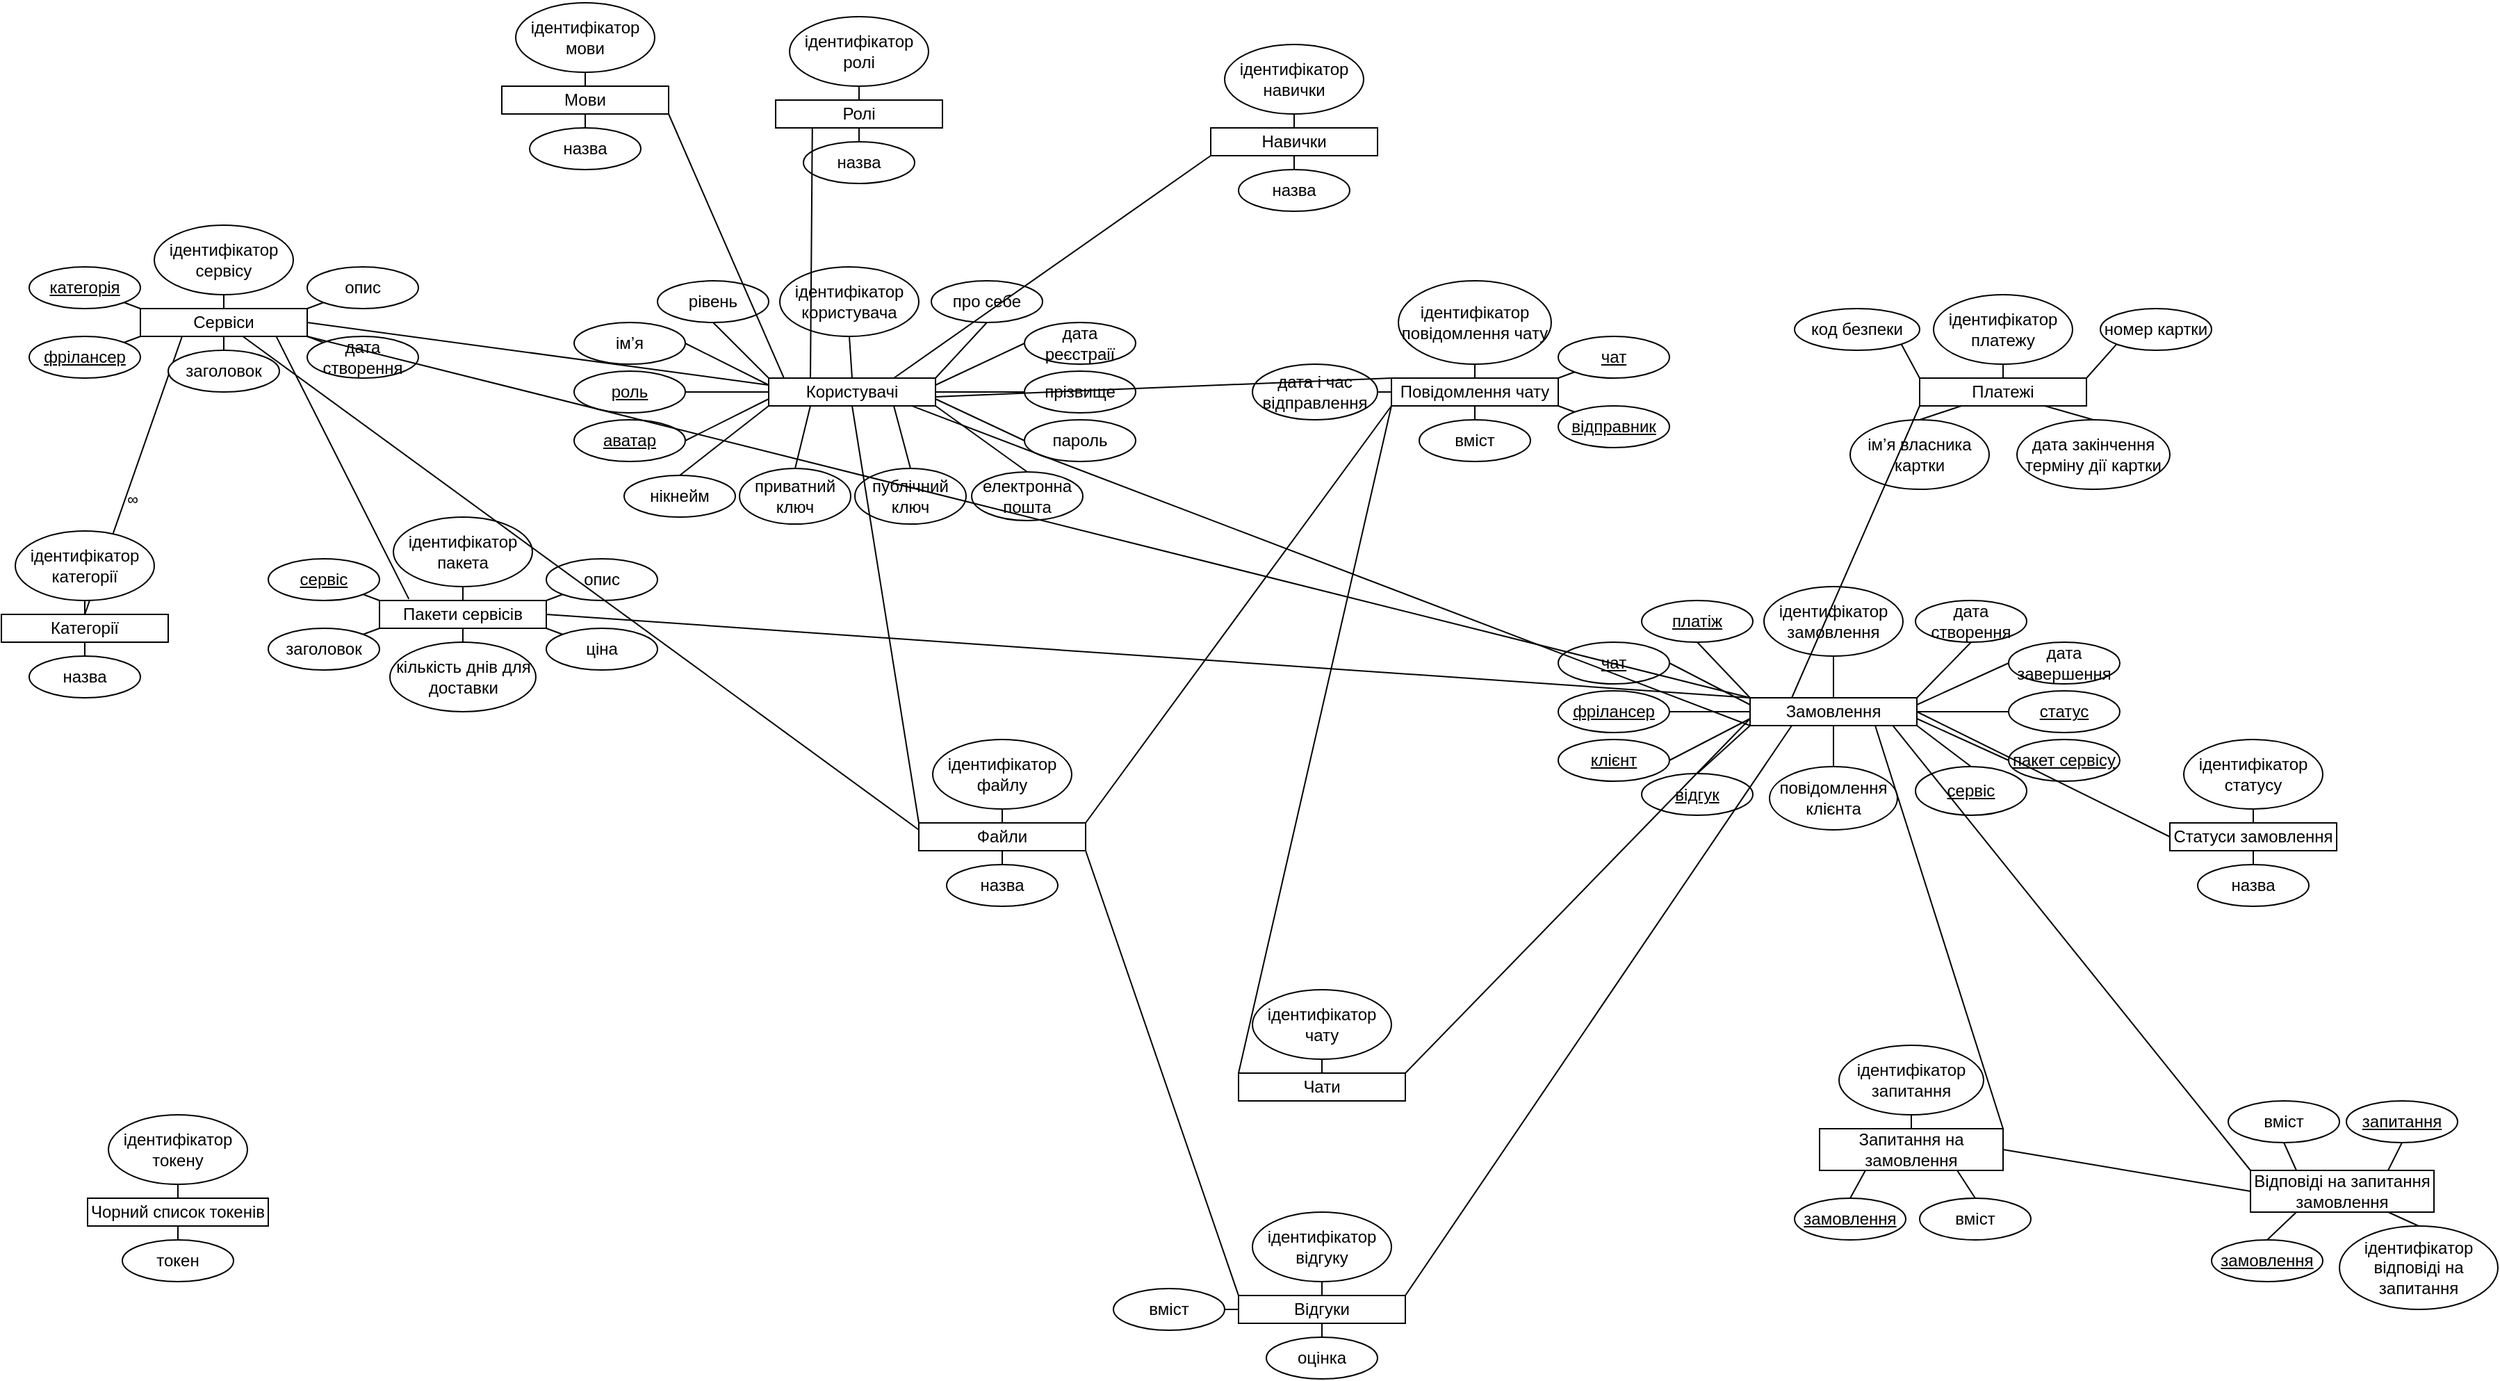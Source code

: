 <mxfile version="26.0.6">
  <diagram name="Page-1" id="lOFW8lWt-N1kBp46kLI4">
    <mxGraphModel dx="2094" dy="2395" grid="1" gridSize="10" guides="1" tooltips="1" connect="1" arrows="1" fold="1" page="1" pageScale="1" pageWidth="850" pageHeight="1100" math="0" shadow="0">
      <root>
        <mxCell id="0" />
        <mxCell id="1" parent="0" />
        <mxCell id="rgN-U1eAydfDt8y_0uh5-29" value="Навички" style="rounded=0;whiteSpace=wrap;html=1;" vertex="1" parent="1">
          <mxGeometry x="900" y="-100" width="120" height="20" as="geometry" />
        </mxCell>
        <mxCell id="rgN-U1eAydfDt8y_0uh5-30" value="назва" style="ellipse;whiteSpace=wrap;html=1;" vertex="1" parent="1">
          <mxGeometry x="920" y="-70" width="80" height="30" as="geometry" />
        </mxCell>
        <mxCell id="rgN-U1eAydfDt8y_0uh5-34" value="&lt;p&gt;ідентифікатор навички&lt;/p&gt;" style="ellipse;whiteSpace=wrap;html=1;" vertex="1" parent="1">
          <mxGeometry x="910" y="-160" width="100" height="50" as="geometry" />
        </mxCell>
        <mxCell id="rgN-U1eAydfDt8y_0uh5-39" value="" style="endArrow=none;html=1;rounded=0;entryX=0.5;entryY=0;entryDx=0;entryDy=0;exitX=0.5;exitY=1;exitDx=0;exitDy=0;" edge="1" parent="1" source="rgN-U1eAydfDt8y_0uh5-29" target="rgN-U1eAydfDt8y_0uh5-30">
          <mxGeometry width="50" height="50" relative="1" as="geometry">
            <mxPoint x="1000" y="-30" as="sourcePoint" />
            <mxPoint x="1032" y="-16" as="targetPoint" />
          </mxGeometry>
        </mxCell>
        <mxCell id="rgN-U1eAydfDt8y_0uh5-41" value="" style="endArrow=none;html=1;rounded=0;entryX=0.5;entryY=1;entryDx=0;entryDy=0;exitX=0.5;exitY=0;exitDx=0;exitDy=0;" edge="1" parent="1" source="rgN-U1eAydfDt8y_0uh5-29" target="rgN-U1eAydfDt8y_0uh5-34">
          <mxGeometry width="50" height="50" relative="1" as="geometry">
            <mxPoint x="1030" y="-90" as="sourcePoint" />
            <mxPoint x="1090" y="-100" as="targetPoint" />
          </mxGeometry>
        </mxCell>
        <mxCell id="rgN-U1eAydfDt8y_0uh5-43" value="Статуси замовлення" style="rounded=0;whiteSpace=wrap;html=1;" vertex="1" parent="1">
          <mxGeometry x="1590" y="400" width="120" height="20" as="geometry" />
        </mxCell>
        <mxCell id="rgN-U1eAydfDt8y_0uh5-44" value="назва" style="ellipse;whiteSpace=wrap;html=1;" vertex="1" parent="1">
          <mxGeometry x="1610" y="430" width="80" height="30" as="geometry" />
        </mxCell>
        <mxCell id="rgN-U1eAydfDt8y_0uh5-45" value="&lt;p&gt;ідентифікатор статусу&lt;br&gt;&lt;/p&gt;" style="ellipse;whiteSpace=wrap;html=1;" vertex="1" parent="1">
          <mxGeometry x="1600" y="340" width="100" height="50" as="geometry" />
        </mxCell>
        <mxCell id="rgN-U1eAydfDt8y_0uh5-46" value="" style="endArrow=none;html=1;rounded=0;entryX=0.5;entryY=0;entryDx=0;entryDy=0;exitX=0.5;exitY=1;exitDx=0;exitDy=0;" edge="1" parent="1" source="rgN-U1eAydfDt8y_0uh5-43" target="rgN-U1eAydfDt8y_0uh5-44">
          <mxGeometry width="50" height="50" relative="1" as="geometry">
            <mxPoint x="1690" y="470" as="sourcePoint" />
            <mxPoint x="1722" y="484" as="targetPoint" />
          </mxGeometry>
        </mxCell>
        <mxCell id="rgN-U1eAydfDt8y_0uh5-47" value="" style="endArrow=none;html=1;rounded=0;entryX=0.5;entryY=1;entryDx=0;entryDy=0;exitX=0.5;exitY=0;exitDx=0;exitDy=0;" edge="1" parent="1" source="rgN-U1eAydfDt8y_0uh5-43" target="rgN-U1eAydfDt8y_0uh5-45">
          <mxGeometry width="50" height="50" relative="1" as="geometry">
            <mxPoint x="1720" y="410" as="sourcePoint" />
            <mxPoint x="1780" y="400" as="targetPoint" />
          </mxGeometry>
        </mxCell>
        <mxCell id="rgN-U1eAydfDt8y_0uh5-49" value="Мови" style="rounded=0;whiteSpace=wrap;html=1;" vertex="1" parent="1">
          <mxGeometry x="390" y="-130" width="120" height="20" as="geometry" />
        </mxCell>
        <mxCell id="rgN-U1eAydfDt8y_0uh5-50" value="назва" style="ellipse;whiteSpace=wrap;html=1;" vertex="1" parent="1">
          <mxGeometry x="410" y="-100" width="80" height="30" as="geometry" />
        </mxCell>
        <mxCell id="rgN-U1eAydfDt8y_0uh5-51" value="&lt;p&gt;ідентифікатор мови&lt;/p&gt;" style="ellipse;whiteSpace=wrap;html=1;" vertex="1" parent="1">
          <mxGeometry x="400" y="-190" width="100" height="50" as="geometry" />
        </mxCell>
        <mxCell id="rgN-U1eAydfDt8y_0uh5-52" value="" style="endArrow=none;html=1;rounded=0;entryX=0.5;entryY=0;entryDx=0;entryDy=0;exitX=0.5;exitY=1;exitDx=0;exitDy=0;" edge="1" parent="1" source="rgN-U1eAydfDt8y_0uh5-49" target="rgN-U1eAydfDt8y_0uh5-50">
          <mxGeometry width="50" height="50" relative="1" as="geometry">
            <mxPoint x="490" y="-60" as="sourcePoint" />
            <mxPoint x="522" y="-46" as="targetPoint" />
          </mxGeometry>
        </mxCell>
        <mxCell id="rgN-U1eAydfDt8y_0uh5-53" value="" style="endArrow=none;html=1;rounded=0;entryX=0.5;entryY=1;entryDx=0;entryDy=0;exitX=0.5;exitY=0;exitDx=0;exitDy=0;" edge="1" parent="1" source="rgN-U1eAydfDt8y_0uh5-49" target="rgN-U1eAydfDt8y_0uh5-51">
          <mxGeometry width="50" height="50" relative="1" as="geometry">
            <mxPoint x="520" y="-120" as="sourcePoint" />
            <mxPoint x="580" y="-130" as="targetPoint" />
          </mxGeometry>
        </mxCell>
        <mxCell id="rgN-U1eAydfDt8y_0uh5-54" value="Категорії" style="rounded=0;whiteSpace=wrap;html=1;" vertex="1" parent="1">
          <mxGeometry x="30" y="250" width="120" height="20" as="geometry" />
        </mxCell>
        <mxCell id="rgN-U1eAydfDt8y_0uh5-55" value="назва" style="ellipse;whiteSpace=wrap;html=1;" vertex="1" parent="1">
          <mxGeometry x="50" y="280" width="80" height="30" as="geometry" />
        </mxCell>
        <mxCell id="rgN-U1eAydfDt8y_0uh5-57" value="" style="endArrow=none;html=1;rounded=0;entryX=0.5;entryY=0;entryDx=0;entryDy=0;exitX=0.5;exitY=1;exitDx=0;exitDy=0;" edge="1" parent="1" source="rgN-U1eAydfDt8y_0uh5-54" target="rgN-U1eAydfDt8y_0uh5-55">
          <mxGeometry width="50" height="50" relative="1" as="geometry">
            <mxPoint x="130" y="320" as="sourcePoint" />
            <mxPoint x="162" y="334" as="targetPoint" />
          </mxGeometry>
        </mxCell>
        <mxCell id="rgN-U1eAydfDt8y_0uh5-58" value="" style="endArrow=none;html=1;rounded=0;entryX=0.5;entryY=1;entryDx=0;entryDy=0;exitX=0.5;exitY=0;exitDx=0;exitDy=0;" edge="1" parent="1" source="rgN-U1eAydfDt8y_0uh5-54" target="rgN-U1eAydfDt8y_0uh5-56">
          <mxGeometry width="50" height="50" relative="1" as="geometry">
            <mxPoint x="160" y="260" as="sourcePoint" />
            <mxPoint x="220" y="250" as="targetPoint" />
          </mxGeometry>
        </mxCell>
        <mxCell id="rgN-U1eAydfDt8y_0uh5-60" value="" style="endArrow=none;html=1;rounded=0;entryX=0.25;entryY=1;entryDx=0;entryDy=0;exitX=0.5;exitY=0;exitDx=0;exitDy=0;" edge="1" parent="1" source="rgN-U1eAydfDt8y_0uh5-54" target="rgN-U1eAydfDt8y_0uh5-245">
          <mxGeometry width="50" height="50" relative="1" as="geometry">
            <mxPoint y="200" as="sourcePoint" />
            <mxPoint x="160" y="90" as="targetPoint" />
          </mxGeometry>
        </mxCell>
        <mxCell id="rgN-U1eAydfDt8y_0uh5-61" value="∞" style="edgeLabel;html=1;align=center;verticalAlign=middle;resizable=0;points=[];labelBackgroundColor=none;" vertex="1" connectable="0" parent="rgN-U1eAydfDt8y_0uh5-60">
          <mxGeometry x="0.07" y="-2" relative="1" as="geometry">
            <mxPoint x="-6" y="23" as="offset" />
          </mxGeometry>
        </mxCell>
        <mxCell id="rgN-U1eAydfDt8y_0uh5-56" value="&lt;p&gt;ідентифікатор категорії&lt;/p&gt;" style="ellipse;whiteSpace=wrap;html=1;" vertex="1" parent="1">
          <mxGeometry x="40" y="190" width="100" height="50" as="geometry" />
        </mxCell>
        <mxCell id="rgN-U1eAydfDt8y_0uh5-77" value="Користувачі" style="rounded=0;whiteSpace=wrap;html=1;" vertex="1" parent="1">
          <mxGeometry x="582" y="80" width="120" height="20" as="geometry" />
        </mxCell>
        <mxCell id="rgN-U1eAydfDt8y_0uh5-78" value="дата реєстраії" style="ellipse;whiteSpace=wrap;html=1;" vertex="1" parent="1">
          <mxGeometry x="766" y="40" width="80" height="30" as="geometry" />
        </mxCell>
        <mxCell id="rgN-U1eAydfDt8y_0uh5-79" value="про себе" style="ellipse;whiteSpace=wrap;html=1;" vertex="1" parent="1">
          <mxGeometry x="699" y="10" width="80" height="30" as="geometry" />
        </mxCell>
        <mxCell id="rgN-U1eAydfDt8y_0uh5-80" value="" style="endArrow=none;html=1;rounded=0;entryX=0.5;entryY=1;entryDx=0;entryDy=0;exitX=1;exitY=0;exitDx=0;exitDy=0;" edge="1" parent="1" source="rgN-U1eAydfDt8y_0uh5-77" target="rgN-U1eAydfDt8y_0uh5-79">
          <mxGeometry width="50" height="50" relative="1" as="geometry">
            <mxPoint x="740" y="130" as="sourcePoint" />
            <mxPoint x="790" y="80" as="targetPoint" />
          </mxGeometry>
        </mxCell>
        <mxCell id="rgN-U1eAydfDt8y_0uh5-83" value="" style="endArrow=none;html=1;rounded=0;exitX=0.5;exitY=0;exitDx=0;exitDy=0;entryX=0.5;entryY=1;entryDx=0;entryDy=0;" edge="1" parent="1" source="rgN-U1eAydfDt8y_0uh5-77" target="rgN-U1eAydfDt8y_0uh5-84">
          <mxGeometry width="50" height="50" relative="1" as="geometry">
            <mxPoint x="639.92" y="70" as="sourcePoint" />
            <mxPoint x="650" y="70" as="targetPoint" />
          </mxGeometry>
        </mxCell>
        <mxCell id="rgN-U1eAydfDt8y_0uh5-84" value="&lt;p&gt;ідентифікатор користувача&lt;br&gt;&lt;/p&gt;" style="ellipse;whiteSpace=wrap;html=1;" vertex="1" parent="1">
          <mxGeometry x="590" width="100" height="50" as="geometry" />
        </mxCell>
        <mxCell id="rgN-U1eAydfDt8y_0uh5-85" value="електронна пошта" style="ellipse;whiteSpace=wrap;html=1;" vertex="1" parent="1">
          <mxGeometry x="728" y="147.5" width="80" height="35" as="geometry" />
        </mxCell>
        <mxCell id="rgN-U1eAydfDt8y_0uh5-86" value="ім’я" style="ellipse;whiteSpace=wrap;html=1;" vertex="1" parent="1">
          <mxGeometry x="442" y="40" width="80" height="30" as="geometry" />
        </mxCell>
        <mxCell id="rgN-U1eAydfDt8y_0uh5-87" value="рівень" style="ellipse;whiteSpace=wrap;html=1;" vertex="1" parent="1">
          <mxGeometry x="502" y="10" width="80" height="30" as="geometry" />
        </mxCell>
        <mxCell id="rgN-U1eAydfDt8y_0uh5-88" value="" style="endArrow=none;html=1;rounded=0;entryX=0.5;entryY=1;entryDx=0;entryDy=0;exitX=0;exitY=0;exitDx=0;exitDy=0;" edge="1" parent="1" source="rgN-U1eAydfDt8y_0uh5-77" target="rgN-U1eAydfDt8y_0uh5-87">
          <mxGeometry width="50" height="50" relative="1" as="geometry">
            <mxPoint x="710" y="90" as="sourcePoint" />
            <mxPoint x="722" y="86" as="targetPoint" />
          </mxGeometry>
        </mxCell>
        <mxCell id="rgN-U1eAydfDt8y_0uh5-90" value="Чорний список токенів" style="rounded=0;whiteSpace=wrap;html=1;" vertex="1" parent="1">
          <mxGeometry x="92" y="670" width="130" height="20" as="geometry" />
        </mxCell>
        <mxCell id="rgN-U1eAydfDt8y_0uh5-91" value="токен" style="ellipse;whiteSpace=wrap;html=1;" vertex="1" parent="1">
          <mxGeometry x="117" y="700" width="80" height="30" as="geometry" />
        </mxCell>
        <mxCell id="rgN-U1eAydfDt8y_0uh5-92" value="ідентифікатор токену" style="ellipse;whiteSpace=wrap;html=1;" vertex="1" parent="1">
          <mxGeometry x="107" y="610" width="100" height="50" as="geometry" />
        </mxCell>
        <mxCell id="rgN-U1eAydfDt8y_0uh5-93" value="" style="endArrow=none;html=1;rounded=0;entryX=0.5;entryY=0;entryDx=0;entryDy=0;exitX=0.5;exitY=1;exitDx=0;exitDy=0;" edge="1" parent="1" source="rgN-U1eAydfDt8y_0uh5-90" target="rgN-U1eAydfDt8y_0uh5-91">
          <mxGeometry width="50" height="50" relative="1" as="geometry">
            <mxPoint x="197" y="740" as="sourcePoint" />
            <mxPoint x="229" y="754" as="targetPoint" />
          </mxGeometry>
        </mxCell>
        <mxCell id="rgN-U1eAydfDt8y_0uh5-94" value="" style="endArrow=none;html=1;rounded=0;entryX=0.5;entryY=1;entryDx=0;entryDy=0;exitX=0.5;exitY=0;exitDx=0;exitDy=0;" edge="1" parent="1" source="rgN-U1eAydfDt8y_0uh5-90" target="rgN-U1eAydfDt8y_0uh5-92">
          <mxGeometry width="50" height="50" relative="1" as="geometry">
            <mxPoint x="227" y="680" as="sourcePoint" />
            <mxPoint x="287" y="670" as="targetPoint" />
          </mxGeometry>
        </mxCell>
        <mxCell id="rgN-U1eAydfDt8y_0uh5-95" value="Файли" style="rounded=0;whiteSpace=wrap;html=1;" vertex="1" parent="1">
          <mxGeometry x="690" y="400" width="120" height="20" as="geometry" />
        </mxCell>
        <mxCell id="rgN-U1eAydfDt8y_0uh5-96" value="назва" style="ellipse;whiteSpace=wrap;html=1;" vertex="1" parent="1">
          <mxGeometry x="710" y="430" width="80" height="30" as="geometry" />
        </mxCell>
        <mxCell id="rgN-U1eAydfDt8y_0uh5-97" value="&lt;p&gt;ідентифікатор файлу&lt;/p&gt;" style="ellipse;whiteSpace=wrap;html=1;" vertex="1" parent="1">
          <mxGeometry x="700" y="340" width="100" height="50" as="geometry" />
        </mxCell>
        <mxCell id="rgN-U1eAydfDt8y_0uh5-98" value="" style="endArrow=none;html=1;rounded=0;entryX=0.5;entryY=0;entryDx=0;entryDy=0;exitX=0.5;exitY=1;exitDx=0;exitDy=0;" edge="1" parent="1" source="rgN-U1eAydfDt8y_0uh5-95" target="rgN-U1eAydfDt8y_0uh5-96">
          <mxGeometry width="50" height="50" relative="1" as="geometry">
            <mxPoint x="790" y="470" as="sourcePoint" />
            <mxPoint x="822" y="484" as="targetPoint" />
          </mxGeometry>
        </mxCell>
        <mxCell id="rgN-U1eAydfDt8y_0uh5-99" value="" style="endArrow=none;html=1;rounded=0;entryX=0.5;entryY=1;entryDx=0;entryDy=0;exitX=0.5;exitY=0;exitDx=0;exitDy=0;" edge="1" parent="1" source="rgN-U1eAydfDt8y_0uh5-95" target="rgN-U1eAydfDt8y_0uh5-97">
          <mxGeometry width="50" height="50" relative="1" as="geometry">
            <mxPoint x="820" y="410" as="sourcePoint" />
            <mxPoint x="880" y="400" as="targetPoint" />
          </mxGeometry>
        </mxCell>
        <mxCell id="rgN-U1eAydfDt8y_0uh5-105" value="Чати" style="rounded=0;whiteSpace=wrap;html=1;" vertex="1" parent="1">
          <mxGeometry x="920" y="580" width="120" height="20" as="geometry" />
        </mxCell>
        <mxCell id="rgN-U1eAydfDt8y_0uh5-107" value="&lt;p&gt;ідентифікатор чату&lt;/p&gt;" style="ellipse;whiteSpace=wrap;html=1;" vertex="1" parent="1">
          <mxGeometry x="930" y="520" width="100" height="50" as="geometry" />
        </mxCell>
        <mxCell id="rgN-U1eAydfDt8y_0uh5-109" value="" style="endArrow=none;html=1;rounded=0;entryX=0.5;entryY=1;entryDx=0;entryDy=0;exitX=0.5;exitY=0;exitDx=0;exitDy=0;" edge="1" parent="1" source="rgN-U1eAydfDt8y_0uh5-105" target="rgN-U1eAydfDt8y_0uh5-107">
          <mxGeometry width="50" height="50" relative="1" as="geometry">
            <mxPoint x="1050" y="590" as="sourcePoint" />
            <mxPoint x="1110" y="580" as="targetPoint" />
          </mxGeometry>
        </mxCell>
        <mxCell id="rgN-U1eAydfDt8y_0uh5-111" value="Відгуки" style="rounded=0;whiteSpace=wrap;html=1;" vertex="1" parent="1">
          <mxGeometry x="920" y="740" width="120" height="20" as="geometry" />
        </mxCell>
        <mxCell id="rgN-U1eAydfDt8y_0uh5-112" value="оцінка" style="ellipse;whiteSpace=wrap;html=1;" vertex="1" parent="1">
          <mxGeometry x="940" y="770" width="80" height="30" as="geometry" />
        </mxCell>
        <mxCell id="rgN-U1eAydfDt8y_0uh5-113" value="&lt;p&gt;ідентифікатор відгуку&lt;/p&gt;" style="ellipse;whiteSpace=wrap;html=1;" vertex="1" parent="1">
          <mxGeometry x="930" y="680" width="100" height="50" as="geometry" />
        </mxCell>
        <mxCell id="rgN-U1eAydfDt8y_0uh5-114" value="" style="endArrow=none;html=1;rounded=0;entryX=0.5;entryY=0;entryDx=0;entryDy=0;exitX=0.5;exitY=1;exitDx=0;exitDy=0;" edge="1" parent="1" source="rgN-U1eAydfDt8y_0uh5-111" target="rgN-U1eAydfDt8y_0uh5-112">
          <mxGeometry width="50" height="50" relative="1" as="geometry">
            <mxPoint x="1020" y="810" as="sourcePoint" />
            <mxPoint x="1052" y="824" as="targetPoint" />
          </mxGeometry>
        </mxCell>
        <mxCell id="rgN-U1eAydfDt8y_0uh5-115" value="" style="endArrow=none;html=1;rounded=0;entryX=0.5;entryY=1;entryDx=0;entryDy=0;exitX=0.5;exitY=0;exitDx=0;exitDy=0;" edge="1" parent="1" source="rgN-U1eAydfDt8y_0uh5-111" target="rgN-U1eAydfDt8y_0uh5-113">
          <mxGeometry width="50" height="50" relative="1" as="geometry">
            <mxPoint x="1050" y="750" as="sourcePoint" />
            <mxPoint x="1110" y="740" as="targetPoint" />
          </mxGeometry>
        </mxCell>
        <mxCell id="rgN-U1eAydfDt8y_0uh5-116" value="вміст" style="ellipse;whiteSpace=wrap;html=1;" vertex="1" parent="1">
          <mxGeometry x="830" y="735" width="80" height="30" as="geometry" />
        </mxCell>
        <mxCell id="rgN-U1eAydfDt8y_0uh5-118" value="" style="endArrow=none;html=1;rounded=0;entryX=0;entryY=0.5;entryDx=0;entryDy=0;exitX=1;exitY=0.5;exitDx=0;exitDy=0;" edge="1" parent="1" source="rgN-U1eAydfDt8y_0uh5-116" target="rgN-U1eAydfDt8y_0uh5-111">
          <mxGeometry width="50" height="50" relative="1" as="geometry">
            <mxPoint x="990" y="750" as="sourcePoint" />
            <mxPoint x="990" y="740" as="targetPoint" />
          </mxGeometry>
        </mxCell>
        <mxCell id="rgN-U1eAydfDt8y_0uh5-119" value="роль" style="ellipse;whiteSpace=wrap;html=1;fontStyle=4" vertex="1" parent="1">
          <mxGeometry x="442" y="75" width="80" height="30" as="geometry" />
        </mxCell>
        <mxCell id="rgN-U1eAydfDt8y_0uh5-120" value="аватар" style="ellipse;whiteSpace=wrap;html=1;fontStyle=4" vertex="1" parent="1">
          <mxGeometry x="442" y="110" width="80" height="30" as="geometry" />
        </mxCell>
        <mxCell id="rgN-U1eAydfDt8y_0uh5-121" value="нікнейм" style="ellipse;whiteSpace=wrap;html=1;" vertex="1" parent="1">
          <mxGeometry x="478" y="150" width="80" height="30" as="geometry" />
        </mxCell>
        <mxCell id="rgN-U1eAydfDt8y_0uh5-122" value="прізвище" style="ellipse;whiteSpace=wrap;html=1;" vertex="1" parent="1">
          <mxGeometry x="766" y="75" width="80" height="30" as="geometry" />
        </mxCell>
        <mxCell id="rgN-U1eAydfDt8y_0uh5-123" value="публічний ключ" style="ellipse;whiteSpace=wrap;html=1;" vertex="1" parent="1">
          <mxGeometry x="644" y="145" width="80" height="40" as="geometry" />
        </mxCell>
        <mxCell id="rgN-U1eAydfDt8y_0uh5-124" value="приватний ключ" style="ellipse;whiteSpace=wrap;html=1;" vertex="1" parent="1">
          <mxGeometry x="561" y="145" width="80" height="40" as="geometry" />
        </mxCell>
        <mxCell id="rgN-U1eAydfDt8y_0uh5-125" value="пароль" style="ellipse;whiteSpace=wrap;html=1;" vertex="1" parent="1">
          <mxGeometry x="766" y="110" width="80" height="30" as="geometry" />
        </mxCell>
        <mxCell id="rgN-U1eAydfDt8y_0uh5-126" value="" style="endArrow=none;html=1;rounded=0;entryX=1;entryY=0.5;entryDx=0;entryDy=0;exitX=0;exitY=0.5;exitDx=0;exitDy=0;" edge="1" parent="1" source="rgN-U1eAydfDt8y_0uh5-77" target="rgN-U1eAydfDt8y_0uh5-119">
          <mxGeometry width="50" height="50" relative="1" as="geometry">
            <mxPoint x="560" y="90" as="sourcePoint" />
            <mxPoint x="578" y="46" as="targetPoint" />
          </mxGeometry>
        </mxCell>
        <mxCell id="rgN-U1eAydfDt8y_0uh5-127" value="" style="endArrow=none;html=1;rounded=0;entryX=0;entryY=0.5;entryDx=0;entryDy=0;exitX=1;exitY=0.5;exitDx=0;exitDy=0;" edge="1" parent="1" source="rgN-U1eAydfDt8y_0uh5-77" target="rgN-U1eAydfDt8y_0uh5-122">
          <mxGeometry width="50" height="50" relative="1" as="geometry">
            <mxPoint x="710" y="90" as="sourcePoint" />
            <mxPoint x="722" y="46" as="targetPoint" />
          </mxGeometry>
        </mxCell>
        <mxCell id="rgN-U1eAydfDt8y_0uh5-128" value="" style="endArrow=none;html=1;rounded=0;entryX=0;entryY=0.5;entryDx=0;entryDy=0;exitX=1;exitY=0.25;exitDx=0;exitDy=0;" edge="1" parent="1" source="rgN-U1eAydfDt8y_0uh5-77" target="rgN-U1eAydfDt8y_0uh5-78">
          <mxGeometry width="50" height="50" relative="1" as="geometry">
            <mxPoint x="710" y="100" as="sourcePoint" />
            <mxPoint x="810" y="100" as="targetPoint" />
          </mxGeometry>
        </mxCell>
        <mxCell id="rgN-U1eAydfDt8y_0uh5-129" value="" style="endArrow=none;html=1;rounded=0;entryX=0;entryY=0.5;entryDx=0;entryDy=0;exitX=1;exitY=0.75;exitDx=0;exitDy=0;" edge="1" parent="1" source="rgN-U1eAydfDt8y_0uh5-77" target="rgN-U1eAydfDt8y_0uh5-125">
          <mxGeometry width="50" height="50" relative="1" as="geometry">
            <mxPoint x="710" y="95" as="sourcePoint" />
            <mxPoint x="822" y="76" as="targetPoint" />
          </mxGeometry>
        </mxCell>
        <mxCell id="rgN-U1eAydfDt8y_0uh5-130" value="" style="endArrow=none;html=1;rounded=0;entryX=0.5;entryY=0;entryDx=0;entryDy=0;exitX=1;exitY=1;exitDx=0;exitDy=0;" edge="1" parent="1" source="rgN-U1eAydfDt8y_0uh5-77" target="rgN-U1eAydfDt8y_0uh5-85">
          <mxGeometry width="50" height="50" relative="1" as="geometry">
            <mxPoint x="710" y="105" as="sourcePoint" />
            <mxPoint x="810" y="135" as="targetPoint" />
          </mxGeometry>
        </mxCell>
        <mxCell id="rgN-U1eAydfDt8y_0uh5-131" value="" style="endArrow=none;html=1;rounded=0;entryX=1;entryY=0.5;entryDx=0;entryDy=0;exitX=0;exitY=0.25;exitDx=0;exitDy=0;" edge="1" parent="1" source="rgN-U1eAydfDt8y_0uh5-77" target="rgN-U1eAydfDt8y_0uh5-86">
          <mxGeometry width="50" height="50" relative="1" as="geometry">
            <mxPoint x="570" y="80" as="sourcePoint" />
            <mxPoint x="578" y="46" as="targetPoint" />
          </mxGeometry>
        </mxCell>
        <mxCell id="rgN-U1eAydfDt8y_0uh5-132" value="" style="endArrow=none;html=1;rounded=0;entryX=1;entryY=0.5;entryDx=0;entryDy=0;exitX=0;exitY=0.75;exitDx=0;exitDy=0;" edge="1" parent="1" source="rgN-U1eAydfDt8y_0uh5-77" target="rgN-U1eAydfDt8y_0uh5-120">
          <mxGeometry width="50" height="50" relative="1" as="geometry">
            <mxPoint x="590" y="100" as="sourcePoint" />
            <mxPoint x="510" y="100" as="targetPoint" />
          </mxGeometry>
        </mxCell>
        <mxCell id="rgN-U1eAydfDt8y_0uh5-133" value="" style="endArrow=none;html=1;rounded=0;entryX=0.5;entryY=0;entryDx=0;entryDy=0;exitX=0;exitY=1;exitDx=0;exitDy=0;" edge="1" parent="1" source="rgN-U1eAydfDt8y_0uh5-77" target="rgN-U1eAydfDt8y_0uh5-121">
          <mxGeometry width="50" height="50" relative="1" as="geometry">
            <mxPoint x="590" y="105" as="sourcePoint" />
            <mxPoint x="510" y="135" as="targetPoint" />
          </mxGeometry>
        </mxCell>
        <mxCell id="rgN-U1eAydfDt8y_0uh5-134" value="" style="endArrow=none;html=1;rounded=0;exitX=0.5;exitY=0;exitDx=0;exitDy=0;entryX=0.25;entryY=1;entryDx=0;entryDy=0;" edge="1" parent="1" source="rgN-U1eAydfDt8y_0uh5-124" target="rgN-U1eAydfDt8y_0uh5-77">
          <mxGeometry width="50" height="50" relative="1" as="geometry">
            <mxPoint x="650" y="90" as="sourcePoint" />
            <mxPoint x="612" y="110" as="targetPoint" />
          </mxGeometry>
        </mxCell>
        <mxCell id="rgN-U1eAydfDt8y_0uh5-135" value="" style="endArrow=none;html=1;rounded=0;exitX=0.75;exitY=1;exitDx=0;exitDy=0;entryX=0.5;entryY=0;entryDx=0;entryDy=0;" edge="1" parent="1" source="rgN-U1eAydfDt8y_0uh5-77" target="rgN-U1eAydfDt8y_0uh5-123">
          <mxGeometry width="50" height="50" relative="1" as="geometry">
            <mxPoint x="650" y="90" as="sourcePoint" />
            <mxPoint x="650" y="60" as="targetPoint" />
          </mxGeometry>
        </mxCell>
        <mxCell id="rgN-U1eAydfDt8y_0uh5-136" value="Повідомлення чату" style="rounded=0;whiteSpace=wrap;html=1;" vertex="1" parent="1">
          <mxGeometry x="1030" y="80" width="120" height="20" as="geometry" />
        </mxCell>
        <mxCell id="rgN-U1eAydfDt8y_0uh5-137" value="&lt;u&gt;відправник&lt;/u&gt;" style="ellipse;whiteSpace=wrap;html=1;" vertex="1" parent="1">
          <mxGeometry x="1150" y="100" width="80" height="30" as="geometry" />
        </mxCell>
        <mxCell id="rgN-U1eAydfDt8y_0uh5-138" value="чат" style="ellipse;whiteSpace=wrap;html=1;fontStyle=4" vertex="1" parent="1">
          <mxGeometry x="1150" y="50" width="80" height="30" as="geometry" />
        </mxCell>
        <mxCell id="rgN-U1eAydfDt8y_0uh5-139" value="" style="endArrow=none;html=1;rounded=0;entryX=0;entryY=1;entryDx=0;entryDy=0;exitX=1;exitY=0;exitDx=0;exitDy=0;" edge="1" parent="1" source="rgN-U1eAydfDt8y_0uh5-136" target="rgN-U1eAydfDt8y_0uh5-138">
          <mxGeometry width="50" height="50" relative="1" as="geometry">
            <mxPoint x="1190" y="130" as="sourcePoint" />
            <mxPoint x="1240" y="80" as="targetPoint" />
          </mxGeometry>
        </mxCell>
        <mxCell id="rgN-U1eAydfDt8y_0uh5-140" value="" style="endArrow=none;html=1;rounded=0;entryX=0;entryY=0;entryDx=0;entryDy=0;exitX=1;exitY=1;exitDx=0;exitDy=0;" edge="1" parent="1" source="rgN-U1eAydfDt8y_0uh5-136" target="rgN-U1eAydfDt8y_0uh5-137">
          <mxGeometry width="50" height="50" relative="1" as="geometry">
            <mxPoint x="1170" y="120" as="sourcePoint" />
            <mxPoint x="1230" y="100" as="targetPoint" />
          </mxGeometry>
        </mxCell>
        <mxCell id="rgN-U1eAydfDt8y_0uh5-141" value="" style="endArrow=none;html=1;rounded=0;entryX=0.5;entryY=0;entryDx=0;entryDy=0;exitX=0.5;exitY=1;exitDx=0;exitDy=0;" edge="1" parent="1" source="rgN-U1eAydfDt8y_0uh5-136" target="rgN-U1eAydfDt8y_0uh5-144">
          <mxGeometry width="50" height="50" relative="1" as="geometry">
            <mxPoint x="1130" y="150" as="sourcePoint" />
            <mxPoint x="1162" y="164" as="targetPoint" />
          </mxGeometry>
        </mxCell>
        <mxCell id="rgN-U1eAydfDt8y_0uh5-142" value="" style="endArrow=none;html=1;rounded=0;exitX=0.5;exitY=0;exitDx=0;exitDy=0;entryX=0.5;entryY=1;entryDx=0;entryDy=0;" edge="1" parent="1" source="rgN-U1eAydfDt8y_0uh5-136" target="rgN-U1eAydfDt8y_0uh5-143">
          <mxGeometry width="50" height="50" relative="1" as="geometry">
            <mxPoint x="1089.92" y="70" as="sourcePoint" />
            <mxPoint x="1100" y="70" as="targetPoint" />
          </mxGeometry>
        </mxCell>
        <mxCell id="rgN-U1eAydfDt8y_0uh5-143" value="ідентифікатор повідомлення чату" style="ellipse;whiteSpace=wrap;html=1;" vertex="1" parent="1">
          <mxGeometry x="1035" y="10" width="110" height="60" as="geometry" />
        </mxCell>
        <mxCell id="rgN-U1eAydfDt8y_0uh5-144" value="вміст" style="ellipse;whiteSpace=wrap;html=1;" vertex="1" parent="1">
          <mxGeometry x="1050" y="110" width="80" height="30" as="geometry" />
        </mxCell>
        <mxCell id="rgN-U1eAydfDt8y_0uh5-145" value="дата і час відправлення" style="ellipse;whiteSpace=wrap;html=1;" vertex="1" parent="1">
          <mxGeometry x="930" y="70" width="90" height="40" as="geometry" />
        </mxCell>
        <mxCell id="rgN-U1eAydfDt8y_0uh5-148" value="" style="endArrow=none;html=1;rounded=0;entryX=1;entryY=0.5;entryDx=0;entryDy=0;exitX=0;exitY=0.5;exitDx=0;exitDy=0;" edge="1" parent="1" source="rgN-U1eAydfDt8y_0uh5-136" target="rgN-U1eAydfDt8y_0uh5-145">
          <mxGeometry width="50" height="50" relative="1" as="geometry">
            <mxPoint x="1040" y="90" as="sourcePoint" />
            <mxPoint x="1028" y="86" as="targetPoint" />
          </mxGeometry>
        </mxCell>
        <mxCell id="rgN-U1eAydfDt8y_0uh5-190" value="Замовлення" style="rounded=0;whiteSpace=wrap;html=1;" vertex="1" parent="1">
          <mxGeometry x="1288" y="310" width="120" height="20" as="geometry" />
        </mxCell>
        <mxCell id="rgN-U1eAydfDt8y_0uh5-191" value="дата завершення" style="ellipse;whiteSpace=wrap;html=1;" vertex="1" parent="1">
          <mxGeometry x="1474" y="270" width="80" height="30" as="geometry" />
        </mxCell>
        <mxCell id="rgN-U1eAydfDt8y_0uh5-192" value="дата створення" style="ellipse;whiteSpace=wrap;html=1;" vertex="1" parent="1">
          <mxGeometry x="1407" y="240" width="80" height="30" as="geometry" />
        </mxCell>
        <mxCell id="rgN-U1eAydfDt8y_0uh5-193" value="" style="endArrow=none;html=1;rounded=0;entryX=0.5;entryY=1;entryDx=0;entryDy=0;exitX=1;exitY=0;exitDx=0;exitDy=0;" edge="1" parent="1" source="rgN-U1eAydfDt8y_0uh5-190" target="rgN-U1eAydfDt8y_0uh5-192">
          <mxGeometry width="50" height="50" relative="1" as="geometry">
            <mxPoint x="1448" y="360" as="sourcePoint" />
            <mxPoint x="1498" y="310" as="targetPoint" />
          </mxGeometry>
        </mxCell>
        <mxCell id="rgN-U1eAydfDt8y_0uh5-194" value="" style="endArrow=none;html=1;rounded=0;exitX=0.5;exitY=0;exitDx=0;exitDy=0;entryX=0.5;entryY=1;entryDx=0;entryDy=0;" edge="1" parent="1" source="rgN-U1eAydfDt8y_0uh5-190" target="rgN-U1eAydfDt8y_0uh5-195">
          <mxGeometry width="50" height="50" relative="1" as="geometry">
            <mxPoint x="1347.92" y="300" as="sourcePoint" />
            <mxPoint x="1358" y="300" as="targetPoint" />
          </mxGeometry>
        </mxCell>
        <mxCell id="rgN-U1eAydfDt8y_0uh5-195" value="&lt;p&gt;ідентифікатор замовлення&lt;/p&gt;" style="ellipse;whiteSpace=wrap;html=1;" vertex="1" parent="1">
          <mxGeometry x="1298" y="230" width="100" height="50" as="geometry" />
        </mxCell>
        <mxCell id="rgN-U1eAydfDt8y_0uh5-196" value="&lt;u&gt;сервіс&lt;/u&gt;" style="ellipse;whiteSpace=wrap;html=1;" vertex="1" parent="1">
          <mxGeometry x="1407" y="359.5" width="80" height="35" as="geometry" />
        </mxCell>
        <mxCell id="rgN-U1eAydfDt8y_0uh5-197" value="&lt;u&gt;чат&lt;/u&gt;" style="ellipse;whiteSpace=wrap;html=1;" vertex="1" parent="1">
          <mxGeometry x="1150" y="270" width="80" height="30" as="geometry" />
        </mxCell>
        <mxCell id="rgN-U1eAydfDt8y_0uh5-199" value="" style="endArrow=none;html=1;rounded=0;entryX=0.5;entryY=1;entryDx=0;entryDy=0;exitX=0;exitY=0;exitDx=0;exitDy=0;" edge="1" parent="1" source="rgN-U1eAydfDt8y_0uh5-190" target="rgN-U1eAydfDt8y_0uh5-217">
          <mxGeometry width="50" height="50" relative="1" as="geometry">
            <mxPoint x="1418" y="320" as="sourcePoint" />
            <mxPoint x="1240" y="270" as="targetPoint" />
          </mxGeometry>
        </mxCell>
        <mxCell id="rgN-U1eAydfDt8y_0uh5-200" value="фрілансер" style="ellipse;whiteSpace=wrap;html=1;fontStyle=4" vertex="1" parent="1">
          <mxGeometry x="1150" y="305" width="80" height="30" as="geometry" />
        </mxCell>
        <mxCell id="rgN-U1eAydfDt8y_0uh5-201" value="клієнт" style="ellipse;whiteSpace=wrap;html=1;fontStyle=4" vertex="1" parent="1">
          <mxGeometry x="1150" y="340" width="80" height="30" as="geometry" />
        </mxCell>
        <mxCell id="rgN-U1eAydfDt8y_0uh5-202" value="&lt;u&gt;відгук&lt;/u&gt;" style="ellipse;whiteSpace=wrap;html=1;" vertex="1" parent="1">
          <mxGeometry x="1210" y="364.5" width="80" height="30" as="geometry" />
        </mxCell>
        <mxCell id="rgN-U1eAydfDt8y_0uh5-203" value="&lt;u&gt;статус&lt;/u&gt;" style="ellipse;whiteSpace=wrap;html=1;" vertex="1" parent="1">
          <mxGeometry x="1474" y="305" width="80" height="30" as="geometry" />
        </mxCell>
        <mxCell id="rgN-U1eAydfDt8y_0uh5-205" value="повідомлення клієнта" style="ellipse;whiteSpace=wrap;html=1;" vertex="1" parent="1">
          <mxGeometry x="1302" y="359.5" width="92" height="45.5" as="geometry" />
        </mxCell>
        <mxCell id="rgN-U1eAydfDt8y_0uh5-206" value="&lt;u&gt;пакет сервісу&lt;br&gt;&lt;/u&gt;" style="ellipse;whiteSpace=wrap;html=1;" vertex="1" parent="1">
          <mxGeometry x="1474" y="340" width="80" height="30" as="geometry" />
        </mxCell>
        <mxCell id="rgN-U1eAydfDt8y_0uh5-207" value="" style="endArrow=none;html=1;rounded=0;entryX=1;entryY=0.5;entryDx=0;entryDy=0;exitX=0;exitY=0.5;exitDx=0;exitDy=0;" edge="1" parent="1" source="rgN-U1eAydfDt8y_0uh5-190" target="rgN-U1eAydfDt8y_0uh5-200">
          <mxGeometry width="50" height="50" relative="1" as="geometry">
            <mxPoint x="1268" y="320" as="sourcePoint" />
            <mxPoint x="1286" y="276" as="targetPoint" />
          </mxGeometry>
        </mxCell>
        <mxCell id="rgN-U1eAydfDt8y_0uh5-208" value="" style="endArrow=none;html=1;rounded=0;entryX=0;entryY=0.5;entryDx=0;entryDy=0;exitX=1;exitY=0.5;exitDx=0;exitDy=0;" edge="1" parent="1" source="rgN-U1eAydfDt8y_0uh5-190" target="rgN-U1eAydfDt8y_0uh5-203">
          <mxGeometry width="50" height="50" relative="1" as="geometry">
            <mxPoint x="1418" y="320" as="sourcePoint" />
            <mxPoint x="1430" y="276" as="targetPoint" />
          </mxGeometry>
        </mxCell>
        <mxCell id="rgN-U1eAydfDt8y_0uh5-209" value="" style="endArrow=none;html=1;rounded=0;entryX=0;entryY=0.5;entryDx=0;entryDy=0;exitX=1;exitY=0.25;exitDx=0;exitDy=0;" edge="1" parent="1" source="rgN-U1eAydfDt8y_0uh5-190" target="rgN-U1eAydfDt8y_0uh5-191">
          <mxGeometry width="50" height="50" relative="1" as="geometry">
            <mxPoint x="1418" y="330" as="sourcePoint" />
            <mxPoint x="1518" y="330" as="targetPoint" />
          </mxGeometry>
        </mxCell>
        <mxCell id="rgN-U1eAydfDt8y_0uh5-210" value="" style="endArrow=none;html=1;rounded=0;entryX=0;entryY=0.5;entryDx=0;entryDy=0;exitX=1;exitY=0.75;exitDx=0;exitDy=0;" edge="1" parent="1" source="rgN-U1eAydfDt8y_0uh5-190" target="rgN-U1eAydfDt8y_0uh5-206">
          <mxGeometry width="50" height="50" relative="1" as="geometry">
            <mxPoint x="1418" y="325" as="sourcePoint" />
            <mxPoint x="1530" y="306" as="targetPoint" />
          </mxGeometry>
        </mxCell>
        <mxCell id="rgN-U1eAydfDt8y_0uh5-211" value="" style="endArrow=none;html=1;rounded=0;entryX=0.5;entryY=0;entryDx=0;entryDy=0;exitX=1;exitY=1;exitDx=0;exitDy=0;" edge="1" parent="1" source="rgN-U1eAydfDt8y_0uh5-190" target="rgN-U1eAydfDt8y_0uh5-196">
          <mxGeometry width="50" height="50" relative="1" as="geometry">
            <mxPoint x="1418" y="335" as="sourcePoint" />
            <mxPoint x="1518" y="365" as="targetPoint" />
          </mxGeometry>
        </mxCell>
        <mxCell id="rgN-U1eAydfDt8y_0uh5-212" value="" style="endArrow=none;html=1;rounded=0;entryX=1;entryY=0.5;entryDx=0;entryDy=0;exitX=0;exitY=0.25;exitDx=0;exitDy=0;" edge="1" parent="1" source="rgN-U1eAydfDt8y_0uh5-190" target="rgN-U1eAydfDt8y_0uh5-197">
          <mxGeometry width="50" height="50" relative="1" as="geometry">
            <mxPoint x="1278" y="310" as="sourcePoint" />
            <mxPoint x="1286" y="276" as="targetPoint" />
          </mxGeometry>
        </mxCell>
        <mxCell id="rgN-U1eAydfDt8y_0uh5-213" value="" style="endArrow=none;html=1;rounded=0;entryX=1;entryY=0.5;entryDx=0;entryDy=0;exitX=0;exitY=0.75;exitDx=0;exitDy=0;" edge="1" parent="1" source="rgN-U1eAydfDt8y_0uh5-190" target="rgN-U1eAydfDt8y_0uh5-201">
          <mxGeometry width="50" height="50" relative="1" as="geometry">
            <mxPoint x="1298" y="330" as="sourcePoint" />
            <mxPoint x="1218" y="330" as="targetPoint" />
          </mxGeometry>
        </mxCell>
        <mxCell id="rgN-U1eAydfDt8y_0uh5-214" value="" style="endArrow=none;html=1;rounded=0;entryX=0.5;entryY=0;entryDx=0;entryDy=0;exitX=0;exitY=1;exitDx=0;exitDy=0;" edge="1" parent="1" source="rgN-U1eAydfDt8y_0uh5-190" target="rgN-U1eAydfDt8y_0uh5-202">
          <mxGeometry width="50" height="50" relative="1" as="geometry">
            <mxPoint x="1298" y="335" as="sourcePoint" />
            <mxPoint x="1218" y="365" as="targetPoint" />
          </mxGeometry>
        </mxCell>
        <mxCell id="rgN-U1eAydfDt8y_0uh5-215" value="" style="endArrow=none;html=1;rounded=0;exitX=0.5;exitY=0;exitDx=0;exitDy=0;entryX=0.5;entryY=1;entryDx=0;entryDy=0;" edge="1" parent="1" source="rgN-U1eAydfDt8y_0uh5-205" target="rgN-U1eAydfDt8y_0uh5-190">
          <mxGeometry width="50" height="50" relative="1" as="geometry">
            <mxPoint x="1358" y="320" as="sourcePoint" />
            <mxPoint x="1320" y="340" as="targetPoint" />
          </mxGeometry>
        </mxCell>
        <mxCell id="rgN-U1eAydfDt8y_0uh5-217" value="&lt;u&gt;платіж&lt;/u&gt;" style="ellipse;whiteSpace=wrap;html=1;" vertex="1" parent="1">
          <mxGeometry x="1210" y="240" width="80" height="30" as="geometry" />
        </mxCell>
        <mxCell id="rgN-U1eAydfDt8y_0uh5-218" value="Пакети сервісів" style="rounded=0;whiteSpace=wrap;html=1;" vertex="1" parent="1">
          <mxGeometry x="302" y="240" width="120" height="20" as="geometry" />
        </mxCell>
        <mxCell id="rgN-U1eAydfDt8y_0uh5-219" value="ціна" style="ellipse;whiteSpace=wrap;html=1;" vertex="1" parent="1">
          <mxGeometry x="422" y="260" width="80" height="30" as="geometry" />
        </mxCell>
        <mxCell id="rgN-U1eAydfDt8y_0uh5-220" value="опис" style="ellipse;whiteSpace=wrap;html=1;" vertex="1" parent="1">
          <mxGeometry x="422" y="210" width="80" height="30" as="geometry" />
        </mxCell>
        <mxCell id="rgN-U1eAydfDt8y_0uh5-221" value="" style="endArrow=none;html=1;rounded=0;entryX=0;entryY=1;entryDx=0;entryDy=0;exitX=1;exitY=0;exitDx=0;exitDy=0;" edge="1" parent="1" source="rgN-U1eAydfDt8y_0uh5-218" target="rgN-U1eAydfDt8y_0uh5-220">
          <mxGeometry width="50" height="50" relative="1" as="geometry">
            <mxPoint x="462" y="290" as="sourcePoint" />
            <mxPoint x="512" y="240" as="targetPoint" />
          </mxGeometry>
        </mxCell>
        <mxCell id="rgN-U1eAydfDt8y_0uh5-222" value="" style="endArrow=none;html=1;rounded=0;entryX=0;entryY=0;entryDx=0;entryDy=0;exitX=1;exitY=1;exitDx=0;exitDy=0;" edge="1" parent="1" source="rgN-U1eAydfDt8y_0uh5-218" target="rgN-U1eAydfDt8y_0uh5-219">
          <mxGeometry width="50" height="50" relative="1" as="geometry">
            <mxPoint x="442" y="280" as="sourcePoint" />
            <mxPoint x="502" y="260" as="targetPoint" />
          </mxGeometry>
        </mxCell>
        <mxCell id="rgN-U1eAydfDt8y_0uh5-223" value="" style="endArrow=none;html=1;rounded=0;entryX=0.5;entryY=0;entryDx=0;entryDy=0;exitX=0.5;exitY=1;exitDx=0;exitDy=0;" edge="1" parent="1" source="rgN-U1eAydfDt8y_0uh5-218" target="rgN-U1eAydfDt8y_0uh5-226">
          <mxGeometry width="50" height="50" relative="1" as="geometry">
            <mxPoint x="402" y="310" as="sourcePoint" />
            <mxPoint x="434" y="324" as="targetPoint" />
          </mxGeometry>
        </mxCell>
        <mxCell id="rgN-U1eAydfDt8y_0uh5-224" value="" style="endArrow=none;html=1;rounded=0;exitX=0.5;exitY=0;exitDx=0;exitDy=0;entryX=0.5;entryY=1;entryDx=0;entryDy=0;" edge="1" parent="1" source="rgN-U1eAydfDt8y_0uh5-218" target="rgN-U1eAydfDt8y_0uh5-225">
          <mxGeometry width="50" height="50" relative="1" as="geometry">
            <mxPoint x="361.92" y="230" as="sourcePoint" />
            <mxPoint x="372" y="230" as="targetPoint" />
          </mxGeometry>
        </mxCell>
        <mxCell id="rgN-U1eAydfDt8y_0uh5-225" value="&lt;p&gt;ідентифікатор пакета&lt;br&gt;&lt;/p&gt;" style="ellipse;whiteSpace=wrap;html=1;" vertex="1" parent="1">
          <mxGeometry x="312" y="180" width="100" height="50" as="geometry" />
        </mxCell>
        <mxCell id="rgN-U1eAydfDt8y_0uh5-226" value="кількість днів для доставки" style="ellipse;whiteSpace=wrap;html=1;" vertex="1" parent="1">
          <mxGeometry x="309.5" y="270" width="105" height="50" as="geometry" />
        </mxCell>
        <mxCell id="rgN-U1eAydfDt8y_0uh5-227" value="заголовок" style="ellipse;whiteSpace=wrap;html=1;" vertex="1" parent="1">
          <mxGeometry x="222" y="260" width="80" height="30" as="geometry" />
        </mxCell>
        <mxCell id="rgN-U1eAydfDt8y_0uh5-228" value="&lt;u&gt;сервіс&lt;/u&gt;" style="ellipse;whiteSpace=wrap;html=1;" vertex="1" parent="1">
          <mxGeometry x="222" y="210" width="80" height="30" as="geometry" />
        </mxCell>
        <mxCell id="rgN-U1eAydfDt8y_0uh5-229" value="" style="endArrow=none;html=1;rounded=0;entryX=1;entryY=1;entryDx=0;entryDy=0;exitX=0;exitY=0;exitDx=0;exitDy=0;" edge="1" parent="1" source="rgN-U1eAydfDt8y_0uh5-218" target="rgN-U1eAydfDt8y_0uh5-228">
          <mxGeometry width="50" height="50" relative="1" as="geometry">
            <mxPoint x="432" y="250" as="sourcePoint" />
            <mxPoint x="444" y="246" as="targetPoint" />
          </mxGeometry>
        </mxCell>
        <mxCell id="rgN-U1eAydfDt8y_0uh5-230" value="" style="endArrow=none;html=1;rounded=0;entryX=1;entryY=0;entryDx=0;entryDy=0;exitX=0;exitY=1;exitDx=0;exitDy=0;" edge="1" parent="1" source="rgN-U1eAydfDt8y_0uh5-218" target="rgN-U1eAydfDt8y_0uh5-227">
          <mxGeometry width="50" height="50" relative="1" as="geometry">
            <mxPoint x="312" y="250" as="sourcePoint" />
            <mxPoint x="300" y="246" as="targetPoint" />
          </mxGeometry>
        </mxCell>
        <mxCell id="rgN-U1eAydfDt8y_0uh5-231" value="Відповіді на запитання замовлення " style="rounded=0;whiteSpace=wrap;html=1;" vertex="1" parent="1">
          <mxGeometry x="1648" y="650" width="132" height="30" as="geometry" />
        </mxCell>
        <mxCell id="rgN-U1eAydfDt8y_0uh5-233" value="&lt;u&gt;запитання&lt;/u&gt;" style="ellipse;whiteSpace=wrap;html=1;" vertex="1" parent="1">
          <mxGeometry x="1717" y="600" width="80" height="30" as="geometry" />
        </mxCell>
        <mxCell id="rgN-U1eAydfDt8y_0uh5-234" value="" style="endArrow=none;html=1;rounded=0;entryX=0.5;entryY=1;entryDx=0;entryDy=0;exitX=0.75;exitY=0;exitDx=0;exitDy=0;" edge="1" parent="1" source="rgN-U1eAydfDt8y_0uh5-231" target="rgN-U1eAydfDt8y_0uh5-233">
          <mxGeometry width="50" height="50" relative="1" as="geometry">
            <mxPoint x="1808" y="700" as="sourcePoint" />
            <mxPoint x="1858" y="650" as="targetPoint" />
          </mxGeometry>
        </mxCell>
        <mxCell id="rgN-U1eAydfDt8y_0uh5-237" value="" style="endArrow=none;html=1;rounded=0;exitX=0.75;exitY=1;exitDx=0;exitDy=0;entryX=0.5;entryY=0;entryDx=0;entryDy=0;" edge="1" parent="1" source="rgN-U1eAydfDt8y_0uh5-231" target="rgN-U1eAydfDt8y_0uh5-238">
          <mxGeometry width="50" height="50" relative="1" as="geometry">
            <mxPoint x="1707.92" y="640" as="sourcePoint" />
            <mxPoint x="1718" y="640" as="targetPoint" />
          </mxGeometry>
        </mxCell>
        <mxCell id="rgN-U1eAydfDt8y_0uh5-238" value="ідентифікатор відповіді на запитання" style="ellipse;whiteSpace=wrap;html=1;" vertex="1" parent="1">
          <mxGeometry x="1712" y="690" width="114" height="60" as="geometry" />
        </mxCell>
        <mxCell id="rgN-U1eAydfDt8y_0uh5-240" value="&lt;u&gt;замовлення&lt;/u&gt;" style="ellipse;whiteSpace=wrap;html=1;" vertex="1" parent="1">
          <mxGeometry x="1620" y="700" width="80" height="30" as="geometry" />
        </mxCell>
        <mxCell id="rgN-U1eAydfDt8y_0uh5-241" value="вміст" style="ellipse;whiteSpace=wrap;html=1;" vertex="1" parent="1">
          <mxGeometry x="1632" y="600" width="80" height="30" as="geometry" />
        </mxCell>
        <mxCell id="rgN-U1eAydfDt8y_0uh5-242" value="" style="endArrow=none;html=1;rounded=0;entryX=0.5;entryY=1;entryDx=0;entryDy=0;exitX=0.25;exitY=0;exitDx=0;exitDy=0;" edge="1" parent="1" source="rgN-U1eAydfDt8y_0uh5-231" target="rgN-U1eAydfDt8y_0uh5-241">
          <mxGeometry width="50" height="50" relative="1" as="geometry">
            <mxPoint x="1778" y="660" as="sourcePoint" />
            <mxPoint x="1790" y="656" as="targetPoint" />
          </mxGeometry>
        </mxCell>
        <mxCell id="rgN-U1eAydfDt8y_0uh5-243" value="" style="endArrow=none;html=1;rounded=0;entryX=0.5;entryY=0;entryDx=0;entryDy=0;exitX=0.25;exitY=1;exitDx=0;exitDy=0;" edge="1" parent="1" source="rgN-U1eAydfDt8y_0uh5-231" target="rgN-U1eAydfDt8y_0uh5-240">
          <mxGeometry width="50" height="50" relative="1" as="geometry">
            <mxPoint x="1658" y="660" as="sourcePoint" />
            <mxPoint x="1646" y="656" as="targetPoint" />
          </mxGeometry>
        </mxCell>
        <mxCell id="rgN-U1eAydfDt8y_0uh5-245" value="Сервіси" style="rounded=0;whiteSpace=wrap;html=1;" vertex="1" parent="1">
          <mxGeometry x="130" y="30" width="120" height="20" as="geometry" />
        </mxCell>
        <mxCell id="rgN-U1eAydfDt8y_0uh5-246" value="дата створення" style="ellipse;whiteSpace=wrap;html=1;" vertex="1" parent="1">
          <mxGeometry x="250" y="50" width="80" height="30" as="geometry" />
        </mxCell>
        <mxCell id="rgN-U1eAydfDt8y_0uh5-247" value="опис" style="ellipse;whiteSpace=wrap;html=1;" vertex="1" parent="1">
          <mxGeometry x="250" width="80" height="30" as="geometry" />
        </mxCell>
        <mxCell id="rgN-U1eAydfDt8y_0uh5-248" value="" style="endArrow=none;html=1;rounded=0;entryX=0;entryY=1;entryDx=0;entryDy=0;exitX=1;exitY=0;exitDx=0;exitDy=0;" edge="1" parent="1" source="rgN-U1eAydfDt8y_0uh5-245" target="rgN-U1eAydfDt8y_0uh5-247">
          <mxGeometry width="50" height="50" relative="1" as="geometry">
            <mxPoint x="290" y="80" as="sourcePoint" />
            <mxPoint x="340" y="30" as="targetPoint" />
          </mxGeometry>
        </mxCell>
        <mxCell id="rgN-U1eAydfDt8y_0uh5-249" value="" style="endArrow=none;html=1;rounded=0;entryX=0;entryY=0;entryDx=0;entryDy=0;exitX=1;exitY=1;exitDx=0;exitDy=0;" edge="1" parent="1" source="rgN-U1eAydfDt8y_0uh5-245" target="rgN-U1eAydfDt8y_0uh5-246">
          <mxGeometry width="50" height="50" relative="1" as="geometry">
            <mxPoint x="270" y="70" as="sourcePoint" />
            <mxPoint x="330" y="50" as="targetPoint" />
          </mxGeometry>
        </mxCell>
        <mxCell id="rgN-U1eAydfDt8y_0uh5-250" value="" style="endArrow=none;html=1;rounded=0;entryX=0.5;entryY=0;entryDx=0;entryDy=0;exitX=0.5;exitY=1;exitDx=0;exitDy=0;" edge="1" parent="1" source="rgN-U1eAydfDt8y_0uh5-245" target="rgN-U1eAydfDt8y_0uh5-253">
          <mxGeometry width="50" height="50" relative="1" as="geometry">
            <mxPoint x="230" y="100" as="sourcePoint" />
            <mxPoint x="262" y="114" as="targetPoint" />
          </mxGeometry>
        </mxCell>
        <mxCell id="rgN-U1eAydfDt8y_0uh5-251" value="" style="endArrow=none;html=1;rounded=0;exitX=0.5;exitY=0;exitDx=0;exitDy=0;entryX=0.5;entryY=1;entryDx=0;entryDy=0;" edge="1" parent="1" source="rgN-U1eAydfDt8y_0uh5-245" target="rgN-U1eAydfDt8y_0uh5-252">
          <mxGeometry width="50" height="50" relative="1" as="geometry">
            <mxPoint x="189.92" y="20" as="sourcePoint" />
            <mxPoint x="200" y="20" as="targetPoint" />
          </mxGeometry>
        </mxCell>
        <mxCell id="rgN-U1eAydfDt8y_0uh5-252" value="&lt;p&gt;ідентифікатор сервісу&lt;/p&gt;" style="ellipse;whiteSpace=wrap;html=1;" vertex="1" parent="1">
          <mxGeometry x="140" y="-30" width="100" height="50" as="geometry" />
        </mxCell>
        <mxCell id="rgN-U1eAydfDt8y_0uh5-253" value="заголовок" style="ellipse;whiteSpace=wrap;html=1;" vertex="1" parent="1">
          <mxGeometry x="150" y="60" width="80" height="30" as="geometry" />
        </mxCell>
        <mxCell id="rgN-U1eAydfDt8y_0uh5-254" value="&lt;u&gt;фрілансер&lt;/u&gt;" style="ellipse;whiteSpace=wrap;html=1;" vertex="1" parent="1">
          <mxGeometry x="50" y="50" width="80" height="30" as="geometry" />
        </mxCell>
        <mxCell id="rgN-U1eAydfDt8y_0uh5-255" value="&lt;u&gt;категорія&lt;/u&gt;" style="ellipse;whiteSpace=wrap;html=1;" vertex="1" parent="1">
          <mxGeometry x="50" width="80" height="30" as="geometry" />
        </mxCell>
        <mxCell id="rgN-U1eAydfDt8y_0uh5-256" value="" style="endArrow=none;html=1;rounded=0;entryX=1;entryY=1;entryDx=0;entryDy=0;exitX=0;exitY=0;exitDx=0;exitDy=0;" edge="1" parent="1" source="rgN-U1eAydfDt8y_0uh5-245" target="rgN-U1eAydfDt8y_0uh5-255">
          <mxGeometry width="50" height="50" relative="1" as="geometry">
            <mxPoint x="260" y="40" as="sourcePoint" />
            <mxPoint x="272" y="36" as="targetPoint" />
          </mxGeometry>
        </mxCell>
        <mxCell id="rgN-U1eAydfDt8y_0uh5-257" value="" style="endArrow=none;html=1;rounded=0;entryX=1;entryY=0;entryDx=0;entryDy=0;exitX=0;exitY=1;exitDx=0;exitDy=0;" edge="1" parent="1" source="rgN-U1eAydfDt8y_0uh5-245" target="rgN-U1eAydfDt8y_0uh5-254">
          <mxGeometry width="50" height="50" relative="1" as="geometry">
            <mxPoint x="140" y="40" as="sourcePoint" />
            <mxPoint x="128" y="36" as="targetPoint" />
          </mxGeometry>
        </mxCell>
        <mxCell id="rgN-U1eAydfDt8y_0uh5-258" value="Запитання на замовлення" style="rounded=0;whiteSpace=wrap;html=1;" vertex="1" parent="1">
          <mxGeometry x="1338" y="620" width="132" height="30" as="geometry" />
        </mxCell>
        <mxCell id="rgN-U1eAydfDt8y_0uh5-261" value="" style="endArrow=none;html=1;rounded=0;exitX=0.75;exitY=1;exitDx=0;exitDy=0;entryX=0.5;entryY=0;entryDx=0;entryDy=0;" edge="1" parent="1" source="rgN-U1eAydfDt8y_0uh5-258" target="rgN-U1eAydfDt8y_0uh5-284">
          <mxGeometry width="50" height="50" relative="1" as="geometry">
            <mxPoint x="1397.92" y="610" as="sourcePoint" />
            <mxPoint x="1459" y="660" as="targetPoint" />
          </mxGeometry>
        </mxCell>
        <mxCell id="rgN-U1eAydfDt8y_0uh5-263" value="&lt;u&gt;замовлення&lt;/u&gt;" style="ellipse;whiteSpace=wrap;html=1;" vertex="1" parent="1">
          <mxGeometry x="1320" y="670" width="80" height="30" as="geometry" />
        </mxCell>
        <mxCell id="rgN-U1eAydfDt8y_0uh5-264" value="ідентифікатор запитання" style="ellipse;whiteSpace=wrap;html=1;" vertex="1" parent="1">
          <mxGeometry x="1352" y="560" width="104" height="50" as="geometry" />
        </mxCell>
        <mxCell id="rgN-U1eAydfDt8y_0uh5-265" value="" style="endArrow=none;html=1;rounded=0;entryX=0.5;entryY=1;entryDx=0;entryDy=0;exitX=0.5;exitY=0;exitDx=0;exitDy=0;" edge="1" parent="1" source="rgN-U1eAydfDt8y_0uh5-258" target="rgN-U1eAydfDt8y_0uh5-264">
          <mxGeometry width="50" height="50" relative="1" as="geometry">
            <mxPoint x="1468" y="630" as="sourcePoint" />
            <mxPoint x="1480" y="626" as="targetPoint" />
          </mxGeometry>
        </mxCell>
        <mxCell id="rgN-U1eAydfDt8y_0uh5-266" value="" style="endArrow=none;html=1;rounded=0;entryX=0.5;entryY=0;entryDx=0;entryDy=0;exitX=0.25;exitY=1;exitDx=0;exitDy=0;" edge="1" parent="1" source="rgN-U1eAydfDt8y_0uh5-258" target="rgN-U1eAydfDt8y_0uh5-263">
          <mxGeometry width="50" height="50" relative="1" as="geometry">
            <mxPoint x="1348" y="630" as="sourcePoint" />
            <mxPoint x="1336" y="626" as="targetPoint" />
          </mxGeometry>
        </mxCell>
        <mxCell id="rgN-U1eAydfDt8y_0uh5-267" value="Платежі" style="rounded=0;whiteSpace=wrap;html=1;" vertex="1" parent="1">
          <mxGeometry x="1410" y="80" width="120" height="20" as="geometry" />
        </mxCell>
        <mxCell id="rgN-U1eAydfDt8y_0uh5-268" value="дата закінчення терміну дії картки" style="ellipse;whiteSpace=wrap;html=1;" vertex="1" parent="1">
          <mxGeometry x="1480" y="110" width="110" height="50" as="geometry" />
        </mxCell>
        <mxCell id="rgN-U1eAydfDt8y_0uh5-269" value="номер картки" style="ellipse;whiteSpace=wrap;html=1;" vertex="1" parent="1">
          <mxGeometry x="1540" y="30" width="80" height="30" as="geometry" />
        </mxCell>
        <mxCell id="rgN-U1eAydfDt8y_0uh5-270" value="" style="endArrow=none;html=1;rounded=0;entryX=0;entryY=1;entryDx=0;entryDy=0;exitX=1;exitY=0;exitDx=0;exitDy=0;" edge="1" parent="1" source="rgN-U1eAydfDt8y_0uh5-267" target="rgN-U1eAydfDt8y_0uh5-269">
          <mxGeometry width="50" height="50" relative="1" as="geometry">
            <mxPoint x="1570" y="130" as="sourcePoint" />
            <mxPoint x="1620" y="80" as="targetPoint" />
          </mxGeometry>
        </mxCell>
        <mxCell id="rgN-U1eAydfDt8y_0uh5-271" value="" style="endArrow=none;html=1;rounded=0;entryX=0.5;entryY=0;entryDx=0;entryDy=0;exitX=0.75;exitY=1;exitDx=0;exitDy=0;" edge="1" parent="1" source="rgN-U1eAydfDt8y_0uh5-267" target="rgN-U1eAydfDt8y_0uh5-268">
          <mxGeometry width="50" height="50" relative="1" as="geometry">
            <mxPoint x="1550" y="120" as="sourcePoint" />
            <mxPoint x="1610" y="100" as="targetPoint" />
          </mxGeometry>
        </mxCell>
        <mxCell id="rgN-U1eAydfDt8y_0uh5-272" value="" style="endArrow=none;html=1;rounded=0;entryX=0.5;entryY=0;entryDx=0;entryDy=0;exitX=0.25;exitY=1;exitDx=0;exitDy=0;" edge="1" parent="1" source="rgN-U1eAydfDt8y_0uh5-267" target="rgN-U1eAydfDt8y_0uh5-275">
          <mxGeometry width="50" height="50" relative="1" as="geometry">
            <mxPoint x="1510" y="150" as="sourcePoint" />
            <mxPoint x="1542" y="164" as="targetPoint" />
          </mxGeometry>
        </mxCell>
        <mxCell id="rgN-U1eAydfDt8y_0uh5-273" value="" style="endArrow=none;html=1;rounded=0;exitX=0.5;exitY=0;exitDx=0;exitDy=0;entryX=0.5;entryY=1;entryDx=0;entryDy=0;" edge="1" parent="1" source="rgN-U1eAydfDt8y_0uh5-267" target="rgN-U1eAydfDt8y_0uh5-274">
          <mxGeometry width="50" height="50" relative="1" as="geometry">
            <mxPoint x="1469.92" y="70" as="sourcePoint" />
            <mxPoint x="1480" y="70" as="targetPoint" />
          </mxGeometry>
        </mxCell>
        <mxCell id="rgN-U1eAydfDt8y_0uh5-274" value="&lt;p&gt;ідентифікатор платежу&lt;/p&gt;" style="ellipse;whiteSpace=wrap;html=1;" vertex="1" parent="1">
          <mxGeometry x="1420" y="20" width="100" height="50" as="geometry" />
        </mxCell>
        <mxCell id="rgN-U1eAydfDt8y_0uh5-275" value="ім’я власника картки" style="ellipse;whiteSpace=wrap;html=1;" vertex="1" parent="1">
          <mxGeometry x="1360" y="110" width="100" height="50" as="geometry" />
        </mxCell>
        <mxCell id="rgN-U1eAydfDt8y_0uh5-276" value="код безпеки" style="ellipse;whiteSpace=wrap;html=1;" vertex="1" parent="1">
          <mxGeometry x="1320" y="30" width="90" height="30" as="geometry" />
        </mxCell>
        <mxCell id="rgN-U1eAydfDt8y_0uh5-279" value="" style="endArrow=none;html=1;rounded=0;entryX=1;entryY=1;entryDx=0;entryDy=0;exitX=0;exitY=0;exitDx=0;exitDy=0;" edge="1" parent="1" source="rgN-U1eAydfDt8y_0uh5-267" target="rgN-U1eAydfDt8y_0uh5-276">
          <mxGeometry width="50" height="50" relative="1" as="geometry">
            <mxPoint x="1420" y="90" as="sourcePoint" />
            <mxPoint x="1408" y="86" as="targetPoint" />
          </mxGeometry>
        </mxCell>
        <mxCell id="rgN-U1eAydfDt8y_0uh5-284" value="вміст" style="ellipse;whiteSpace=wrap;html=1;" vertex="1" parent="1">
          <mxGeometry x="1410" y="670" width="80" height="30" as="geometry" />
        </mxCell>
        <mxCell id="rgN-U1eAydfDt8y_0uh5-285" value="Ролі" style="rounded=0;whiteSpace=wrap;html=1;" vertex="1" parent="1">
          <mxGeometry x="587" y="-120" width="120" height="20" as="geometry" />
        </mxCell>
        <mxCell id="rgN-U1eAydfDt8y_0uh5-286" value="назва" style="ellipse;whiteSpace=wrap;html=1;" vertex="1" parent="1">
          <mxGeometry x="607" y="-90" width="80" height="30" as="geometry" />
        </mxCell>
        <mxCell id="rgN-U1eAydfDt8y_0uh5-287" value="&lt;p&gt;ідентифікатор ролі&lt;/p&gt;" style="ellipse;whiteSpace=wrap;html=1;" vertex="1" parent="1">
          <mxGeometry x="597" y="-180" width="100" height="50" as="geometry" />
        </mxCell>
        <mxCell id="rgN-U1eAydfDt8y_0uh5-288" value="" style="endArrow=none;html=1;rounded=0;entryX=0.5;entryY=0;entryDx=0;entryDy=0;exitX=0.5;exitY=1;exitDx=0;exitDy=0;" edge="1" parent="1" source="rgN-U1eAydfDt8y_0uh5-285" target="rgN-U1eAydfDt8y_0uh5-286">
          <mxGeometry width="50" height="50" relative="1" as="geometry">
            <mxPoint x="687" y="-50" as="sourcePoint" />
            <mxPoint x="719" y="-36" as="targetPoint" />
          </mxGeometry>
        </mxCell>
        <mxCell id="rgN-U1eAydfDt8y_0uh5-289" value="" style="endArrow=none;html=1;rounded=0;entryX=0.5;entryY=1;entryDx=0;entryDy=0;exitX=0.5;exitY=0;exitDx=0;exitDy=0;" edge="1" parent="1" source="rgN-U1eAydfDt8y_0uh5-285" target="rgN-U1eAydfDt8y_0uh5-287">
          <mxGeometry width="50" height="50" relative="1" as="geometry">
            <mxPoint x="717" y="-110" as="sourcePoint" />
            <mxPoint x="777" y="-120" as="targetPoint" />
          </mxGeometry>
        </mxCell>
        <mxCell id="rgN-U1eAydfDt8y_0uh5-290" value="" style="endArrow=none;html=1;rounded=0;entryX=0.22;entryY=0.981;entryDx=0;entryDy=0;entryPerimeter=0;exitX=0.25;exitY=0;exitDx=0;exitDy=0;" edge="1" parent="1" source="rgN-U1eAydfDt8y_0uh5-77" target="rgN-U1eAydfDt8y_0uh5-285">
          <mxGeometry width="50" height="50" relative="1" as="geometry">
            <mxPoint x="680" y="-10" as="sourcePoint" />
            <mxPoint x="730" y="-60" as="targetPoint" />
          </mxGeometry>
        </mxCell>
        <mxCell id="rgN-U1eAydfDt8y_0uh5-291" value="" style="endArrow=none;html=1;rounded=0;entryX=0.814;entryY=0.998;entryDx=0;entryDy=0;entryPerimeter=0;exitX=0.176;exitY=-0.052;exitDx=0;exitDy=0;exitPerimeter=0;" edge="1" parent="1" source="rgN-U1eAydfDt8y_0uh5-218" target="rgN-U1eAydfDt8y_0uh5-245">
          <mxGeometry width="50" height="50" relative="1" as="geometry">
            <mxPoint x="220" y="190" as="sourcePoint" />
            <mxPoint x="270" y="140" as="targetPoint" />
          </mxGeometry>
        </mxCell>
        <mxCell id="rgN-U1eAydfDt8y_0uh5-292" value="" style="endArrow=none;html=1;rounded=0;entryX=0;entryY=0.25;entryDx=0;entryDy=0;exitX=1;exitY=0.5;exitDx=0;exitDy=0;" edge="1" parent="1" source="rgN-U1eAydfDt8y_0uh5-245" target="rgN-U1eAydfDt8y_0uh5-77">
          <mxGeometry width="50" height="50" relative="1" as="geometry">
            <mxPoint x="180" y="190" as="sourcePoint" />
            <mxPoint x="230" y="140" as="targetPoint" />
          </mxGeometry>
        </mxCell>
        <mxCell id="rgN-U1eAydfDt8y_0uh5-295" value="" style="endArrow=none;html=1;rounded=0;entryX=0;entryY=0;entryDx=0;entryDy=0;exitX=0.5;exitY=1;exitDx=0;exitDy=0;" edge="1" parent="1" source="rgN-U1eAydfDt8y_0uh5-77" target="rgN-U1eAydfDt8y_0uh5-95">
          <mxGeometry width="50" height="50" relative="1" as="geometry">
            <mxPoint x="640" y="110" as="sourcePoint" />
            <mxPoint x="620" y="290" as="targetPoint" />
          </mxGeometry>
        </mxCell>
        <mxCell id="rgN-U1eAydfDt8y_0uh5-296" value="" style="endArrow=none;html=1;rounded=0;entryX=0;entryY=1;entryDx=0;entryDy=0;exitX=0.75;exitY=0;exitDx=0;exitDy=0;" edge="1" parent="1" source="rgN-U1eAydfDt8y_0uh5-77" target="rgN-U1eAydfDt8y_0uh5-29">
          <mxGeometry width="50" height="50" relative="1" as="geometry">
            <mxPoint x="920" y="270" as="sourcePoint" />
            <mxPoint x="970" y="220" as="targetPoint" />
          </mxGeometry>
        </mxCell>
        <mxCell id="rgN-U1eAydfDt8y_0uh5-297" value="" style="endArrow=none;html=1;rounded=0;entryX=1;entryY=1;entryDx=0;entryDy=0;exitX=0.09;exitY=-0.021;exitDx=0;exitDy=0;exitPerimeter=0;" edge="1" parent="1" source="rgN-U1eAydfDt8y_0uh5-77" target="rgN-U1eAydfDt8y_0uh5-49">
          <mxGeometry width="50" height="50" relative="1" as="geometry">
            <mxPoint x="460" y="20" as="sourcePoint" />
            <mxPoint x="510" y="-30" as="targetPoint" />
          </mxGeometry>
        </mxCell>
        <mxCell id="rgN-U1eAydfDt8y_0uh5-298" value="" style="endArrow=none;html=1;rounded=0;entryX=0;entryY=0.25;entryDx=0;entryDy=0;" edge="1" parent="1" source="rgN-U1eAydfDt8y_0uh5-245" target="rgN-U1eAydfDt8y_0uh5-95">
          <mxGeometry width="50" height="50" relative="1" as="geometry">
            <mxPoint x="350" y="500" as="sourcePoint" />
            <mxPoint x="400" y="450" as="targetPoint" />
          </mxGeometry>
        </mxCell>
        <mxCell id="rgN-U1eAydfDt8y_0uh5-300" value="" style="endArrow=none;html=1;rounded=0;entryX=1;entryY=1;entryDx=0;entryDy=0;exitX=0;exitY=0;exitDx=0;exitDy=0;" edge="1" parent="1" source="rgN-U1eAydfDt8y_0uh5-111" target="rgN-U1eAydfDt8y_0uh5-95">
          <mxGeometry width="50" height="50" relative="1" as="geometry">
            <mxPoint x="710" y="620" as="sourcePoint" />
            <mxPoint x="760" y="570" as="targetPoint" />
          </mxGeometry>
        </mxCell>
        <mxCell id="rgN-U1eAydfDt8y_0uh5-301" value="" style="endArrow=none;html=1;rounded=0;entryX=0.997;entryY=0.674;entryDx=0;entryDy=0;entryPerimeter=0;exitX=0;exitY=0;exitDx=0;exitDy=0;" edge="1" parent="1" source="rgN-U1eAydfDt8y_0uh5-136" target="rgN-U1eAydfDt8y_0uh5-77">
          <mxGeometry width="50" height="50" relative="1" as="geometry">
            <mxPoint x="950" y="290" as="sourcePoint" />
            <mxPoint x="1000" y="240" as="targetPoint" />
          </mxGeometry>
        </mxCell>
        <mxCell id="rgN-U1eAydfDt8y_0uh5-302" value="" style="endArrow=none;html=1;rounded=0;entryX=0;entryY=1;entryDx=0;entryDy=0;exitX=1;exitY=0;exitDx=0;exitDy=0;" edge="1" parent="1" source="rgN-U1eAydfDt8y_0uh5-95" target="rgN-U1eAydfDt8y_0uh5-136">
          <mxGeometry width="50" height="50" relative="1" as="geometry">
            <mxPoint x="870" y="330" as="sourcePoint" />
            <mxPoint x="1030" y="110" as="targetPoint" />
          </mxGeometry>
        </mxCell>
        <mxCell id="rgN-U1eAydfDt8y_0uh5-303" value="" style="endArrow=none;html=1;rounded=0;entryX=0;entryY=1;entryDx=0;entryDy=0;exitX=0;exitY=0;exitDx=0;exitDy=0;" edge="1" parent="1" source="rgN-U1eAydfDt8y_0uh5-105" target="rgN-U1eAydfDt8y_0uh5-136">
          <mxGeometry width="50" height="50" relative="1" as="geometry">
            <mxPoint x="980" y="310" as="sourcePoint" />
            <mxPoint x="1030" y="130" as="targetPoint" />
          </mxGeometry>
        </mxCell>
        <mxCell id="rgN-U1eAydfDt8y_0uh5-304" value="" style="endArrow=none;html=1;rounded=0;entryX=0;entryY=1;entryDx=0;entryDy=0;exitX=0.25;exitY=0;exitDx=0;exitDy=0;" edge="1" parent="1" source="rgN-U1eAydfDt8y_0uh5-190" target="rgN-U1eAydfDt8y_0uh5-267">
          <mxGeometry width="50" height="50" relative="1" as="geometry">
            <mxPoint x="1240" y="210" as="sourcePoint" />
            <mxPoint x="1290" y="160" as="targetPoint" />
          </mxGeometry>
        </mxCell>
        <mxCell id="rgN-U1eAydfDt8y_0uh5-305" value="" style="endArrow=none;html=1;rounded=0;entryX=0;entryY=0.5;entryDx=0;entryDy=0;exitX=1;exitY=0.5;exitDx=0;exitDy=0;" edge="1" parent="1" source="rgN-U1eAydfDt8y_0uh5-190" target="rgN-U1eAydfDt8y_0uh5-43">
          <mxGeometry width="50" height="50" relative="1" as="geometry">
            <mxPoint x="1410" y="320" as="sourcePoint" />
            <mxPoint x="1610" y="440" as="targetPoint" />
          </mxGeometry>
        </mxCell>
        <mxCell id="rgN-U1eAydfDt8y_0uh5-306" value="" style="endArrow=none;html=1;rounded=0;entryX=0;entryY=0.75;entryDx=0;entryDy=0;exitX=1;exitY=0;exitDx=0;exitDy=0;" edge="1" parent="1" source="rgN-U1eAydfDt8y_0uh5-105" target="rgN-U1eAydfDt8y_0uh5-190">
          <mxGeometry width="50" height="50" relative="1" as="geometry">
            <mxPoint x="1070" y="530" as="sourcePoint" />
            <mxPoint x="1120" y="480" as="targetPoint" />
          </mxGeometry>
        </mxCell>
        <mxCell id="rgN-U1eAydfDt8y_0uh5-307" value="" style="endArrow=none;html=1;rounded=0;entryX=0;entryY=1;entryDx=0;entryDy=0;exitX=0.862;exitY=1.008;exitDx=0;exitDy=0;exitPerimeter=0;" edge="1" parent="1" source="rgN-U1eAydfDt8y_0uh5-77" target="rgN-U1eAydfDt8y_0uh5-190">
          <mxGeometry width="50" height="50" relative="1" as="geometry">
            <mxPoint x="690" y="110" as="sourcePoint" />
            <mxPoint x="1290" y="570" as="targetPoint" />
          </mxGeometry>
        </mxCell>
        <mxCell id="rgN-U1eAydfDt8y_0uh5-308" value="" style="endArrow=none;html=1;rounded=0;entryX=0.25;entryY=1;entryDx=0;entryDy=0;exitX=1;exitY=0;exitDx=0;exitDy=0;" edge="1" parent="1" source="rgN-U1eAydfDt8y_0uh5-111" target="rgN-U1eAydfDt8y_0uh5-190">
          <mxGeometry width="50" height="50" relative="1" as="geometry">
            <mxPoint x="1200" y="570" as="sourcePoint" />
            <mxPoint x="1250" y="520" as="targetPoint" />
          </mxGeometry>
        </mxCell>
        <mxCell id="rgN-U1eAydfDt8y_0uh5-309" value="" style="endArrow=none;html=1;rounded=0;entryX=0.75;entryY=1;entryDx=0;entryDy=0;exitX=1;exitY=0;exitDx=0;exitDy=0;" edge="1" parent="1" source="rgN-U1eAydfDt8y_0uh5-258" target="rgN-U1eAydfDt8y_0uh5-190">
          <mxGeometry width="50" height="50" relative="1" as="geometry">
            <mxPoint x="1430" y="540" as="sourcePoint" />
            <mxPoint x="1480" y="490" as="targetPoint" />
          </mxGeometry>
        </mxCell>
        <mxCell id="rgN-U1eAydfDt8y_0uh5-310" value="" style="endArrow=none;html=1;rounded=0;entryX=0;entryY=0.5;entryDx=0;entryDy=0;exitX=1;exitY=0.5;exitDx=0;exitDy=0;" edge="1" parent="1" source="rgN-U1eAydfDt8y_0uh5-258" target="rgN-U1eAydfDt8y_0uh5-231">
          <mxGeometry width="50" height="50" relative="1" as="geometry">
            <mxPoint x="1480" y="570" as="sourcePoint" />
            <mxPoint x="1530" y="520" as="targetPoint" />
          </mxGeometry>
        </mxCell>
        <mxCell id="rgN-U1eAydfDt8y_0uh5-311" value="" style="endArrow=none;html=1;rounded=0;entryX=0.858;entryY=1.017;entryDx=0;entryDy=0;entryPerimeter=0;exitX=0;exitY=0;exitDx=0;exitDy=0;" edge="1" parent="1" source="rgN-U1eAydfDt8y_0uh5-231" target="rgN-U1eAydfDt8y_0uh5-190">
          <mxGeometry width="50" height="50" relative="1" as="geometry">
            <mxPoint x="1500" y="560" as="sourcePoint" />
            <mxPoint x="1550" y="510" as="targetPoint" />
          </mxGeometry>
        </mxCell>
        <mxCell id="rgN-U1eAydfDt8y_0uh5-312" value="" style="endArrow=none;html=1;rounded=0;entryX=1;entryY=1;entryDx=0;entryDy=0;exitX=0;exitY=0;exitDx=0;exitDy=0;" edge="1" parent="1" source="rgN-U1eAydfDt8y_0uh5-190" target="rgN-U1eAydfDt8y_0uh5-245">
          <mxGeometry width="50" height="50" relative="1" as="geometry">
            <mxPoint x="1100" y="330" as="sourcePoint" />
            <mxPoint x="210" y="100" as="targetPoint" />
          </mxGeometry>
        </mxCell>
        <mxCell id="rgN-U1eAydfDt8y_0uh5-313" value="" style="endArrow=none;html=1;rounded=0;exitX=1;exitY=0.5;exitDx=0;exitDy=0;entryX=0;entryY=0;entryDx=0;entryDy=0;" edge="1" parent="1" source="rgN-U1eAydfDt8y_0uh5-218" target="rgN-U1eAydfDt8y_0uh5-190">
          <mxGeometry width="50" height="50" relative="1" as="geometry">
            <mxPoint x="440" y="340" as="sourcePoint" />
            <mxPoint x="1340" y="480" as="targetPoint" />
          </mxGeometry>
        </mxCell>
      </root>
    </mxGraphModel>
  </diagram>
</mxfile>
